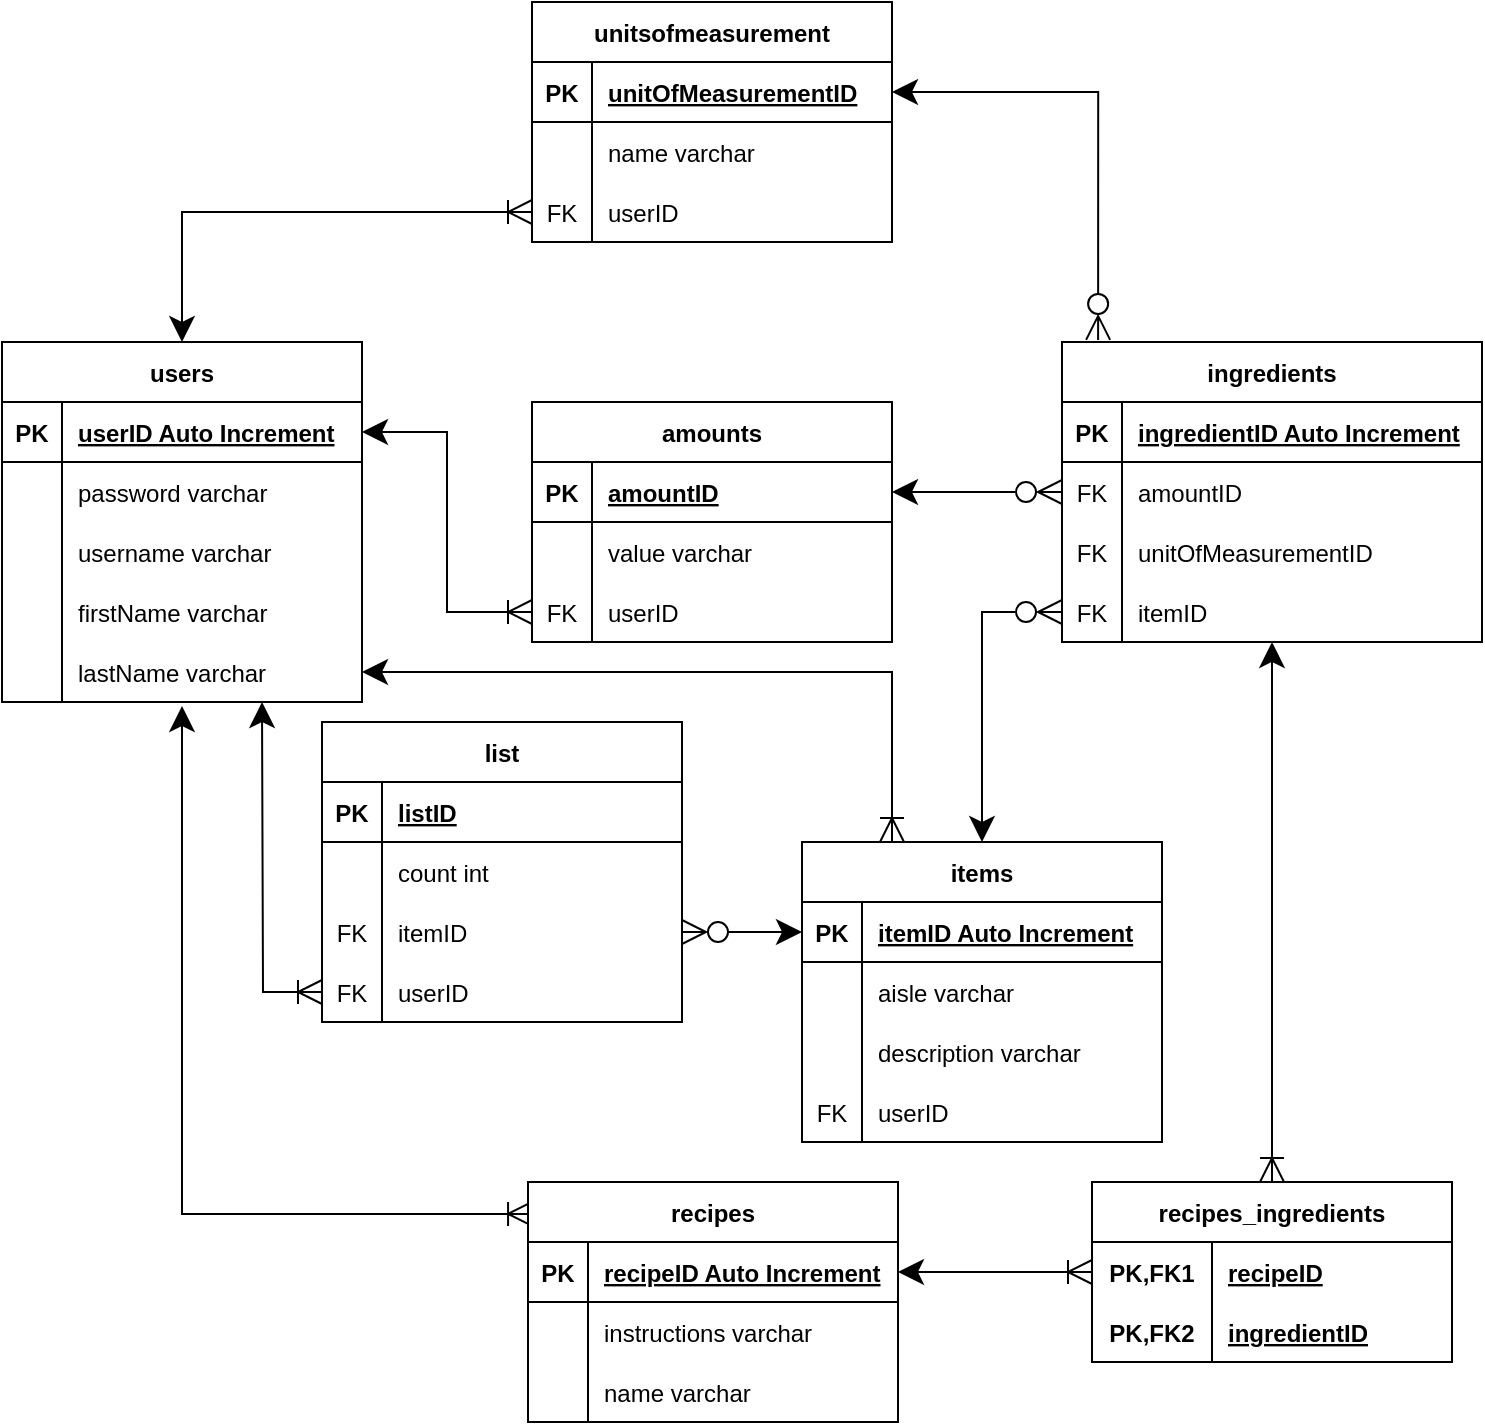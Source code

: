 <mxfile version="18.2.1" type="github">
  <diagram id="sZjVrMlbHQH7y-1jnK4U" name="Page-1">
    <mxGraphModel dx="780" dy="922" grid="1" gridSize="10" guides="1" tooltips="1" connect="1" arrows="1" fold="1" page="1" pageScale="1" pageWidth="850" pageHeight="1100" math="0" shadow="0">
      <root>
        <object label="" userID="" username="" password="" firstName="" lastName="" id="0">
          <mxCell />
        </object>
        <mxCell id="1" parent="0" />
        <mxCell id="4wrpcH3v7Khurkjo0Etw-15" value="users" style="shape=table;startSize=30;container=1;collapsible=0;childLayout=tableLayout;fixedRows=1;rowLines=0;fontStyle=1;align=center;resizeLast=1;rounded=0;shadow=0;sketch=0;fillColor=#FFFFFF;backgroundOutline=0;resizable=0;rotatable=0;fillOpacity=100;strokeOpacity=100;noLabel=0;" parent="1" vertex="1">
          <mxGeometry x="70" y="210" width="180" height="180" as="geometry" />
        </mxCell>
        <mxCell id="4wrpcH3v7Khurkjo0Etw-16" value="" style="shape=tableRow;horizontal=0;startSize=0;swimlaneHead=0;swimlaneBody=0;fillColor=none;collapsible=0;dropTarget=0;points=[[0,0.5],[1,0.5]];portConstraint=eastwest;top=0;left=0;right=0;bottom=1;" parent="4wrpcH3v7Khurkjo0Etw-15" vertex="1">
          <mxGeometry y="30" width="180" height="30" as="geometry" />
        </mxCell>
        <mxCell id="4wrpcH3v7Khurkjo0Etw-17" value="PK" style="shape=partialRectangle;connectable=0;fillColor=none;top=0;left=0;bottom=0;right=0;fontStyle=1;overflow=hidden;" parent="4wrpcH3v7Khurkjo0Etw-16" vertex="1">
          <mxGeometry width="30" height="30" as="geometry">
            <mxRectangle width="30" height="30" as="alternateBounds" />
          </mxGeometry>
        </mxCell>
        <mxCell id="4wrpcH3v7Khurkjo0Etw-18" value="userID Auto Increment" style="shape=partialRectangle;connectable=0;fillColor=none;top=0;left=0;bottom=0;right=0;align=left;spacingLeft=6;fontStyle=5;overflow=hidden;" parent="4wrpcH3v7Khurkjo0Etw-16" vertex="1">
          <mxGeometry x="30" width="150" height="30" as="geometry">
            <mxRectangle width="150" height="30" as="alternateBounds" />
          </mxGeometry>
        </mxCell>
        <mxCell id="4wrpcH3v7Khurkjo0Etw-22" value="" style="shape=tableRow;horizontal=0;startSize=0;swimlaneHead=0;swimlaneBody=0;fillColor=none;collapsible=0;dropTarget=0;points=[[0,0.5],[1,0.5]];portConstraint=eastwest;top=0;left=0;right=0;bottom=0;" parent="4wrpcH3v7Khurkjo0Etw-15" vertex="1">
          <mxGeometry y="60" width="180" height="30" as="geometry" />
        </mxCell>
        <mxCell id="4wrpcH3v7Khurkjo0Etw-23" value="" style="shape=partialRectangle;connectable=0;fillColor=none;top=0;left=0;bottom=0;right=0;editable=1;overflow=hidden;" parent="4wrpcH3v7Khurkjo0Etw-22" vertex="1">
          <mxGeometry width="30" height="30" as="geometry">
            <mxRectangle width="30" height="30" as="alternateBounds" />
          </mxGeometry>
        </mxCell>
        <mxCell id="4wrpcH3v7Khurkjo0Etw-24" value="password varchar" style="shape=partialRectangle;connectable=0;fillColor=none;top=0;left=0;bottom=0;right=0;align=left;spacingLeft=6;overflow=hidden;" parent="4wrpcH3v7Khurkjo0Etw-22" vertex="1">
          <mxGeometry x="30" width="150" height="30" as="geometry">
            <mxRectangle width="150" height="30" as="alternateBounds" />
          </mxGeometry>
        </mxCell>
        <mxCell id="4wrpcH3v7Khurkjo0Etw-19" value="" style="shape=tableRow;horizontal=0;startSize=0;swimlaneHead=0;swimlaneBody=0;fillColor=none;collapsible=0;dropTarget=0;points=[[0,0.5],[1,0.5]];portConstraint=eastwest;top=0;left=0;right=0;bottom=0;" parent="4wrpcH3v7Khurkjo0Etw-15" vertex="1">
          <mxGeometry y="90" width="180" height="30" as="geometry" />
        </mxCell>
        <mxCell id="4wrpcH3v7Khurkjo0Etw-20" value="" style="shape=partialRectangle;connectable=0;fillColor=none;top=0;left=0;bottom=0;right=0;editable=1;overflow=hidden;" parent="4wrpcH3v7Khurkjo0Etw-19" vertex="1">
          <mxGeometry width="30" height="30" as="geometry">
            <mxRectangle width="30" height="30" as="alternateBounds" />
          </mxGeometry>
        </mxCell>
        <mxCell id="4wrpcH3v7Khurkjo0Etw-21" value="username varchar" style="shape=partialRectangle;connectable=0;fillColor=none;top=0;left=0;bottom=0;right=0;align=left;spacingLeft=6;overflow=hidden;" parent="4wrpcH3v7Khurkjo0Etw-19" vertex="1">
          <mxGeometry x="30" width="150" height="30" as="geometry">
            <mxRectangle width="150" height="30" as="alternateBounds" />
          </mxGeometry>
        </mxCell>
        <mxCell id="4wrpcH3v7Khurkjo0Etw-25" value="" style="shape=tableRow;horizontal=0;startSize=0;swimlaneHead=0;swimlaneBody=0;fillColor=none;collapsible=0;dropTarget=0;points=[[0,0.5],[1,0.5]];portConstraint=eastwest;top=0;left=0;right=0;bottom=0;" parent="4wrpcH3v7Khurkjo0Etw-15" vertex="1">
          <mxGeometry y="120" width="180" height="30" as="geometry" />
        </mxCell>
        <mxCell id="4wrpcH3v7Khurkjo0Etw-26" value="" style="shape=partialRectangle;connectable=0;fillColor=none;top=0;left=0;bottom=0;right=0;editable=1;overflow=hidden;" parent="4wrpcH3v7Khurkjo0Etw-25" vertex="1">
          <mxGeometry width="30" height="30" as="geometry">
            <mxRectangle width="30" height="30" as="alternateBounds" />
          </mxGeometry>
        </mxCell>
        <mxCell id="4wrpcH3v7Khurkjo0Etw-27" value="firstName varchar" style="shape=partialRectangle;connectable=0;fillColor=none;top=0;left=0;bottom=0;right=0;align=left;spacingLeft=6;overflow=hidden;" parent="4wrpcH3v7Khurkjo0Etw-25" vertex="1">
          <mxGeometry x="30" width="150" height="30" as="geometry">
            <mxRectangle width="150" height="30" as="alternateBounds" />
          </mxGeometry>
        </mxCell>
        <mxCell id="4wrpcH3v7Khurkjo0Etw-31" style="shape=tableRow;horizontal=0;startSize=0;swimlaneHead=0;swimlaneBody=0;fillColor=none;collapsible=0;dropTarget=0;points=[[0,0.5],[1,0.5]];portConstraint=eastwest;top=0;left=0;right=0;bottom=0;" parent="4wrpcH3v7Khurkjo0Etw-15" vertex="1">
          <mxGeometry y="150" width="180" height="30" as="geometry" />
        </mxCell>
        <mxCell id="4wrpcH3v7Khurkjo0Etw-32" style="shape=partialRectangle;connectable=0;fillColor=none;top=0;left=0;bottom=0;right=0;editable=1;overflow=hidden;" parent="4wrpcH3v7Khurkjo0Etw-31" vertex="1">
          <mxGeometry width="30" height="30" as="geometry">
            <mxRectangle width="30" height="30" as="alternateBounds" />
          </mxGeometry>
        </mxCell>
        <mxCell id="4wrpcH3v7Khurkjo0Etw-33" value="lastName varchar" style="shape=partialRectangle;connectable=0;fillColor=none;top=0;left=0;bottom=0;right=0;align=left;spacingLeft=6;overflow=hidden;" parent="4wrpcH3v7Khurkjo0Etw-31" vertex="1">
          <mxGeometry x="30" width="150" height="30" as="geometry">
            <mxRectangle width="150" height="30" as="alternateBounds" />
          </mxGeometry>
        </mxCell>
        <mxCell id="-CMb--glRkZVgNSPvMuJ-9" style="edgeStyle=orthogonalEdgeStyle;rounded=0;orthogonalLoop=1;jettySize=auto;html=1;exitX=0.25;exitY=0;exitDx=0;exitDy=0;entryX=1;entryY=0.5;entryDx=0;entryDy=0;startArrow=ERoneToMany;startFill=0;startSize=10;endSize=10;" edge="1" parent="1" source="4wrpcH3v7Khurkjo0Etw-34" target="4wrpcH3v7Khurkjo0Etw-31">
          <mxGeometry relative="1" as="geometry" />
        </mxCell>
        <mxCell id="4wrpcH3v7Khurkjo0Etw-34" value="items" style="shape=table;startSize=30;container=1;collapsible=1;childLayout=tableLayout;fixedRows=1;rowLines=0;fontStyle=1;align=center;resizeLast=1;rounded=0;shadow=0;sketch=0;fillColor=#FFFFFF;" parent="1" vertex="1">
          <mxGeometry x="470" y="460" width="180" height="150" as="geometry" />
        </mxCell>
        <mxCell id="4wrpcH3v7Khurkjo0Etw-35" value="" style="shape=tableRow;horizontal=0;startSize=0;swimlaneHead=0;swimlaneBody=0;fillColor=none;collapsible=0;dropTarget=0;points=[[0,0.5],[1,0.5]];portConstraint=eastwest;top=0;left=0;right=0;bottom=1;rounded=0;shadow=0;sketch=0;" parent="4wrpcH3v7Khurkjo0Etw-34" vertex="1">
          <mxGeometry y="30" width="180" height="30" as="geometry" />
        </mxCell>
        <mxCell id="4wrpcH3v7Khurkjo0Etw-36" value="PK" style="shape=partialRectangle;connectable=0;fillColor=none;top=0;left=0;bottom=0;right=0;fontStyle=1;overflow=hidden;rounded=0;shadow=0;sketch=0;" parent="4wrpcH3v7Khurkjo0Etw-35" vertex="1">
          <mxGeometry width="30" height="30" as="geometry">
            <mxRectangle width="30" height="30" as="alternateBounds" />
          </mxGeometry>
        </mxCell>
        <mxCell id="4wrpcH3v7Khurkjo0Etw-37" value="itemID Auto Increment" style="shape=partialRectangle;connectable=0;fillColor=none;top=0;left=0;bottom=0;right=0;align=left;spacingLeft=6;fontStyle=5;overflow=hidden;rounded=0;shadow=0;sketch=0;" parent="4wrpcH3v7Khurkjo0Etw-35" vertex="1">
          <mxGeometry x="30" width="150" height="30" as="geometry">
            <mxRectangle width="150" height="30" as="alternateBounds" />
          </mxGeometry>
        </mxCell>
        <mxCell id="4wrpcH3v7Khurkjo0Etw-41" value="" style="shape=tableRow;horizontal=0;startSize=0;swimlaneHead=0;swimlaneBody=0;fillColor=none;collapsible=0;dropTarget=0;points=[[0,0.5],[1,0.5]];portConstraint=eastwest;top=0;left=0;right=0;bottom=0;rounded=0;shadow=0;sketch=0;" parent="4wrpcH3v7Khurkjo0Etw-34" vertex="1">
          <mxGeometry y="60" width="180" height="30" as="geometry" />
        </mxCell>
        <mxCell id="4wrpcH3v7Khurkjo0Etw-42" value="" style="shape=partialRectangle;connectable=0;fillColor=none;top=0;left=0;bottom=0;right=0;editable=1;overflow=hidden;rounded=0;shadow=0;sketch=0;" parent="4wrpcH3v7Khurkjo0Etw-41" vertex="1">
          <mxGeometry width="30" height="30" as="geometry">
            <mxRectangle width="30" height="30" as="alternateBounds" />
          </mxGeometry>
        </mxCell>
        <mxCell id="4wrpcH3v7Khurkjo0Etw-43" value="aisle varchar" style="shape=partialRectangle;connectable=0;fillColor=none;top=0;left=0;bottom=0;right=0;align=left;spacingLeft=6;overflow=hidden;rounded=0;shadow=0;sketch=0;" parent="4wrpcH3v7Khurkjo0Etw-41" vertex="1">
          <mxGeometry x="30" width="150" height="30" as="geometry">
            <mxRectangle width="150" height="30" as="alternateBounds" />
          </mxGeometry>
        </mxCell>
        <mxCell id="4wrpcH3v7Khurkjo0Etw-38" value="" style="shape=tableRow;horizontal=0;startSize=0;swimlaneHead=0;swimlaneBody=0;fillColor=none;collapsible=0;dropTarget=0;points=[[0,0.5],[1,0.5]];portConstraint=eastwest;top=0;left=0;right=0;bottom=0;rounded=0;shadow=0;sketch=0;" parent="4wrpcH3v7Khurkjo0Etw-34" vertex="1">
          <mxGeometry y="90" width="180" height="30" as="geometry" />
        </mxCell>
        <mxCell id="4wrpcH3v7Khurkjo0Etw-39" value="" style="shape=partialRectangle;connectable=0;fillColor=none;top=0;left=0;bottom=0;right=0;editable=1;overflow=hidden;rounded=0;shadow=0;sketch=0;" parent="4wrpcH3v7Khurkjo0Etw-38" vertex="1">
          <mxGeometry width="30" height="30" as="geometry">
            <mxRectangle width="30" height="30" as="alternateBounds" />
          </mxGeometry>
        </mxCell>
        <mxCell id="4wrpcH3v7Khurkjo0Etw-40" value="description varchar" style="shape=partialRectangle;connectable=0;fillColor=none;top=0;left=0;bottom=0;right=0;align=left;spacingLeft=6;overflow=hidden;rounded=0;shadow=0;sketch=0;" parent="4wrpcH3v7Khurkjo0Etw-38" vertex="1">
          <mxGeometry x="30" width="150" height="30" as="geometry">
            <mxRectangle width="150" height="30" as="alternateBounds" />
          </mxGeometry>
        </mxCell>
        <mxCell id="4wrpcH3v7Khurkjo0Etw-44" value="" style="shape=tableRow;horizontal=0;startSize=0;swimlaneHead=0;swimlaneBody=0;fillColor=none;collapsible=0;dropTarget=0;points=[[0,0.5],[1,0.5]];portConstraint=eastwest;top=0;left=0;right=0;bottom=0;rounded=0;shadow=0;sketch=0;" parent="4wrpcH3v7Khurkjo0Etw-34" vertex="1">
          <mxGeometry y="120" width="180" height="30" as="geometry" />
        </mxCell>
        <mxCell id="4wrpcH3v7Khurkjo0Etw-45" value="FK" style="shape=partialRectangle;connectable=0;fillColor=none;top=0;left=0;bottom=0;right=0;editable=1;overflow=hidden;rounded=0;shadow=0;sketch=0;" parent="4wrpcH3v7Khurkjo0Etw-44" vertex="1">
          <mxGeometry width="30" height="30" as="geometry">
            <mxRectangle width="30" height="30" as="alternateBounds" />
          </mxGeometry>
        </mxCell>
        <mxCell id="4wrpcH3v7Khurkjo0Etw-46" value="userID" style="shape=partialRectangle;connectable=0;fillColor=none;top=0;left=0;bottom=0;right=0;align=left;spacingLeft=6;overflow=hidden;rounded=0;shadow=0;sketch=0;" parent="4wrpcH3v7Khurkjo0Etw-44" vertex="1">
          <mxGeometry x="30" width="150" height="30" as="geometry">
            <mxRectangle width="150" height="30" as="alternateBounds" />
          </mxGeometry>
        </mxCell>
        <mxCell id="-CMb--glRkZVgNSPvMuJ-3" style="edgeStyle=orthogonalEdgeStyle;rounded=0;orthogonalLoop=1;jettySize=auto;html=1;entryX=1;entryY=0.5;entryDx=0;entryDy=0;startArrow=ERzeroToMany;startFill=0;startSize=10;endSize=10;exitX=0.086;exitY=-0.007;exitDx=0;exitDy=0;exitPerimeter=0;" edge="1" parent="1" source="4wrpcH3v7Khurkjo0Etw-50" target="olgFny7mYtI0Rv0lb08G-20">
          <mxGeometry relative="1" as="geometry">
            <Array as="points">
              <mxPoint x="618" y="85" />
            </Array>
          </mxGeometry>
        </mxCell>
        <mxCell id="-CMb--glRkZVgNSPvMuJ-4" style="edgeStyle=orthogonalEdgeStyle;rounded=0;orthogonalLoop=1;jettySize=auto;html=1;entryX=1;entryY=0.5;entryDx=0;entryDy=0;startArrow=ERzeroToMany;startFill=0;startSize=10;endSize=10;exitX=0;exitY=0.5;exitDx=0;exitDy=0;" edge="1" parent="1" source="4wrpcH3v7Khurkjo0Etw-54" target="olgFny7mYtI0Rv0lb08G-5">
          <mxGeometry relative="1" as="geometry" />
        </mxCell>
        <mxCell id="4wrpcH3v7Khurkjo0Etw-50" value="ingredients" style="shape=table;startSize=30;container=1;collapsible=1;childLayout=tableLayout;fixedRows=1;rowLines=0;fontStyle=1;align=center;resizeLast=1;rounded=0;shadow=0;sketch=0;fillColor=#FFFFFF;" parent="1" vertex="1">
          <mxGeometry x="600" y="210" width="210" height="150" as="geometry" />
        </mxCell>
        <mxCell id="4wrpcH3v7Khurkjo0Etw-51" value="" style="shape=tableRow;horizontal=0;startSize=0;swimlaneHead=0;swimlaneBody=0;fillColor=none;collapsible=0;dropTarget=0;points=[[0,0.5],[1,0.5]];portConstraint=eastwest;top=0;left=0;right=0;bottom=1;rounded=0;shadow=0;sketch=0;" parent="4wrpcH3v7Khurkjo0Etw-50" vertex="1">
          <mxGeometry y="30" width="210" height="30" as="geometry" />
        </mxCell>
        <mxCell id="4wrpcH3v7Khurkjo0Etw-52" value="PK" style="shape=partialRectangle;connectable=0;fillColor=none;top=0;left=0;bottom=0;right=0;fontStyle=1;overflow=hidden;rounded=0;shadow=0;sketch=0;" parent="4wrpcH3v7Khurkjo0Etw-51" vertex="1">
          <mxGeometry width="30" height="30" as="geometry">
            <mxRectangle width="30" height="30" as="alternateBounds" />
          </mxGeometry>
        </mxCell>
        <mxCell id="4wrpcH3v7Khurkjo0Etw-53" value="ingredientID Auto Increment" style="shape=partialRectangle;connectable=0;fillColor=none;top=0;left=0;bottom=0;right=0;align=left;spacingLeft=6;fontStyle=5;overflow=hidden;rounded=0;shadow=0;sketch=0;" parent="4wrpcH3v7Khurkjo0Etw-51" vertex="1">
          <mxGeometry x="30" width="180" height="30" as="geometry">
            <mxRectangle width="180" height="30" as="alternateBounds" />
          </mxGeometry>
        </mxCell>
        <mxCell id="4wrpcH3v7Khurkjo0Etw-54" value="" style="shape=tableRow;horizontal=0;startSize=0;swimlaneHead=0;swimlaneBody=0;fillColor=none;collapsible=0;dropTarget=0;points=[[0,0.5],[1,0.5]];portConstraint=eastwest;top=0;left=0;right=0;bottom=0;rounded=0;shadow=0;sketch=0;" parent="4wrpcH3v7Khurkjo0Etw-50" vertex="1">
          <mxGeometry y="60" width="210" height="30" as="geometry" />
        </mxCell>
        <mxCell id="4wrpcH3v7Khurkjo0Etw-55" value="FK" style="shape=partialRectangle;connectable=0;fillColor=none;top=0;left=0;bottom=0;right=0;editable=1;overflow=hidden;rounded=0;shadow=0;sketch=0;" parent="4wrpcH3v7Khurkjo0Etw-54" vertex="1">
          <mxGeometry width="30" height="30" as="geometry">
            <mxRectangle width="30" height="30" as="alternateBounds" />
          </mxGeometry>
        </mxCell>
        <mxCell id="4wrpcH3v7Khurkjo0Etw-56" value="amountID" style="shape=partialRectangle;connectable=0;fillColor=none;top=0;left=0;bottom=0;right=0;align=left;spacingLeft=6;overflow=hidden;rounded=0;shadow=0;sketch=0;" parent="4wrpcH3v7Khurkjo0Etw-54" vertex="1">
          <mxGeometry x="30" width="180" height="30" as="geometry">
            <mxRectangle width="180" height="30" as="alternateBounds" />
          </mxGeometry>
        </mxCell>
        <mxCell id="4wrpcH3v7Khurkjo0Etw-57" value="" style="shape=tableRow;horizontal=0;startSize=0;swimlaneHead=0;swimlaneBody=0;fillColor=none;collapsible=0;dropTarget=0;points=[[0,0.5],[1,0.5]];portConstraint=eastwest;top=0;left=0;right=0;bottom=0;rounded=0;shadow=0;sketch=0;" parent="4wrpcH3v7Khurkjo0Etw-50" vertex="1">
          <mxGeometry y="90" width="210" height="30" as="geometry" />
        </mxCell>
        <mxCell id="4wrpcH3v7Khurkjo0Etw-58" value="FK" style="shape=partialRectangle;connectable=0;fillColor=none;top=0;left=0;bottom=0;right=0;editable=1;overflow=hidden;rounded=0;shadow=0;sketch=0;" parent="4wrpcH3v7Khurkjo0Etw-57" vertex="1">
          <mxGeometry width="30" height="30" as="geometry">
            <mxRectangle width="30" height="30" as="alternateBounds" />
          </mxGeometry>
        </mxCell>
        <mxCell id="4wrpcH3v7Khurkjo0Etw-59" value="unitOfMeasurementID" style="shape=partialRectangle;connectable=0;fillColor=none;top=0;left=0;bottom=0;right=0;align=left;spacingLeft=6;overflow=hidden;rounded=0;shadow=0;sketch=0;" parent="4wrpcH3v7Khurkjo0Etw-57" vertex="1">
          <mxGeometry x="30" width="180" height="30" as="geometry">
            <mxRectangle width="180" height="30" as="alternateBounds" />
          </mxGeometry>
        </mxCell>
        <mxCell id="4wrpcH3v7Khurkjo0Etw-60" value="" style="shape=tableRow;horizontal=0;startSize=0;swimlaneHead=0;swimlaneBody=0;fillColor=none;collapsible=0;dropTarget=0;points=[[0,0.5],[1,0.5]];portConstraint=eastwest;top=0;left=0;right=0;bottom=0;rounded=0;shadow=0;sketch=0;" parent="4wrpcH3v7Khurkjo0Etw-50" vertex="1">
          <mxGeometry y="120" width="210" height="30" as="geometry" />
        </mxCell>
        <mxCell id="4wrpcH3v7Khurkjo0Etw-61" value="FK" style="shape=partialRectangle;connectable=0;fillColor=none;top=0;left=0;bottom=0;right=0;editable=1;overflow=hidden;rounded=0;shadow=0;sketch=0;" parent="4wrpcH3v7Khurkjo0Etw-60" vertex="1">
          <mxGeometry width="30" height="30" as="geometry">
            <mxRectangle width="30" height="30" as="alternateBounds" />
          </mxGeometry>
        </mxCell>
        <mxCell id="4wrpcH3v7Khurkjo0Etw-62" value="itemID" style="shape=partialRectangle;connectable=0;fillColor=none;top=0;left=0;bottom=0;right=0;align=left;spacingLeft=6;overflow=hidden;rounded=0;shadow=0;sketch=0;" parent="4wrpcH3v7Khurkjo0Etw-60" vertex="1">
          <mxGeometry x="30" width="180" height="30" as="geometry">
            <mxRectangle width="180" height="30" as="alternateBounds" />
          </mxGeometry>
        </mxCell>
        <mxCell id="-CMb--glRkZVgNSPvMuJ-25" style="edgeStyle=orthogonalEdgeStyle;rounded=0;orthogonalLoop=1;jettySize=auto;html=1;entryX=0.5;entryY=1.067;entryDx=0;entryDy=0;entryPerimeter=0;startArrow=ERoneToMany;startFill=0;startSize=10;endSize=10;exitX=0.011;exitY=0.133;exitDx=0;exitDy=0;exitPerimeter=0;" edge="1" parent="1" source="4wrpcH3v7Khurkjo0Etw-65" target="4wrpcH3v7Khurkjo0Etw-31">
          <mxGeometry relative="1" as="geometry">
            <Array as="points">
              <mxPoint x="160" y="646" />
            </Array>
          </mxGeometry>
        </mxCell>
        <mxCell id="4wrpcH3v7Khurkjo0Etw-65" value="recipes" style="shape=table;startSize=30;container=1;collapsible=1;childLayout=tableLayout;fixedRows=1;rowLines=0;fontStyle=1;align=center;resizeLast=1;rounded=0;shadow=0;sketch=0;fillColor=#FFFFFF;" parent="1" vertex="1">
          <mxGeometry x="333" y="630" width="185" height="120" as="geometry" />
        </mxCell>
        <mxCell id="4wrpcH3v7Khurkjo0Etw-66" value="" style="shape=tableRow;horizontal=0;startSize=0;swimlaneHead=0;swimlaneBody=0;fillColor=none;collapsible=0;dropTarget=0;points=[[0,0.5],[1,0.5]];portConstraint=eastwest;top=0;left=0;right=0;bottom=1;rounded=0;shadow=0;sketch=0;" parent="4wrpcH3v7Khurkjo0Etw-65" vertex="1">
          <mxGeometry y="30" width="185" height="30" as="geometry" />
        </mxCell>
        <mxCell id="4wrpcH3v7Khurkjo0Etw-67" value="PK" style="shape=partialRectangle;connectable=0;fillColor=none;top=0;left=0;bottom=0;right=0;fontStyle=1;overflow=hidden;rounded=0;shadow=0;sketch=0;" parent="4wrpcH3v7Khurkjo0Etw-66" vertex="1">
          <mxGeometry width="30" height="30" as="geometry">
            <mxRectangle width="30" height="30" as="alternateBounds" />
          </mxGeometry>
        </mxCell>
        <mxCell id="4wrpcH3v7Khurkjo0Etw-68" value="recipeID Auto Increment" style="shape=partialRectangle;connectable=0;fillColor=none;top=0;left=0;bottom=0;right=0;align=left;spacingLeft=6;fontStyle=5;overflow=hidden;rounded=0;shadow=0;sketch=0;" parent="4wrpcH3v7Khurkjo0Etw-66" vertex="1">
          <mxGeometry x="30" width="155" height="30" as="geometry">
            <mxRectangle width="155" height="30" as="alternateBounds" />
          </mxGeometry>
        </mxCell>
        <mxCell id="4wrpcH3v7Khurkjo0Etw-72" value="" style="shape=tableRow;horizontal=0;startSize=0;swimlaneHead=0;swimlaneBody=0;fillColor=none;collapsible=0;dropTarget=0;points=[[0,0.5],[1,0.5]];portConstraint=eastwest;top=0;left=0;right=0;bottom=0;rounded=0;shadow=0;sketch=0;" parent="4wrpcH3v7Khurkjo0Etw-65" vertex="1">
          <mxGeometry y="60" width="185" height="30" as="geometry" />
        </mxCell>
        <mxCell id="4wrpcH3v7Khurkjo0Etw-73" value="" style="shape=partialRectangle;connectable=0;fillColor=none;top=0;left=0;bottom=0;right=0;editable=1;overflow=hidden;rounded=0;shadow=0;sketch=0;" parent="4wrpcH3v7Khurkjo0Etw-72" vertex="1">
          <mxGeometry width="30" height="30" as="geometry">
            <mxRectangle width="30" height="30" as="alternateBounds" />
          </mxGeometry>
        </mxCell>
        <mxCell id="4wrpcH3v7Khurkjo0Etw-74" value="instructions varchar" style="shape=partialRectangle;connectable=0;fillColor=none;top=0;left=0;bottom=0;right=0;align=left;spacingLeft=6;overflow=hidden;rounded=0;shadow=0;sketch=0;" parent="4wrpcH3v7Khurkjo0Etw-72" vertex="1">
          <mxGeometry x="30" width="155" height="30" as="geometry">
            <mxRectangle width="155" height="30" as="alternateBounds" />
          </mxGeometry>
        </mxCell>
        <mxCell id="4wrpcH3v7Khurkjo0Etw-69" value="" style="shape=tableRow;horizontal=0;startSize=0;swimlaneHead=0;swimlaneBody=0;fillColor=none;collapsible=0;dropTarget=0;points=[[0,0.5],[1,0.5]];portConstraint=eastwest;top=0;left=0;right=0;bottom=0;rounded=0;shadow=0;sketch=0;" parent="4wrpcH3v7Khurkjo0Etw-65" vertex="1">
          <mxGeometry y="90" width="185" height="30" as="geometry" />
        </mxCell>
        <mxCell id="4wrpcH3v7Khurkjo0Etw-70" value="" style="shape=partialRectangle;connectable=0;fillColor=none;top=0;left=0;bottom=0;right=0;editable=1;overflow=hidden;rounded=0;shadow=0;sketch=0;" parent="4wrpcH3v7Khurkjo0Etw-69" vertex="1">
          <mxGeometry width="30" height="30" as="geometry">
            <mxRectangle width="30" height="30" as="alternateBounds" />
          </mxGeometry>
        </mxCell>
        <mxCell id="4wrpcH3v7Khurkjo0Etw-71" value="name varchar" style="shape=partialRectangle;connectable=0;fillColor=none;top=0;left=0;bottom=0;right=0;align=left;spacingLeft=6;overflow=hidden;rounded=0;shadow=0;sketch=0;" parent="4wrpcH3v7Khurkjo0Etw-69" vertex="1">
          <mxGeometry x="30" width="155" height="30" as="geometry">
            <mxRectangle width="155" height="30" as="alternateBounds" />
          </mxGeometry>
        </mxCell>
        <mxCell id="olgFny7mYtI0Rv0lb08G-4" value="amounts" style="shape=table;startSize=30;container=1;collapsible=1;childLayout=tableLayout;fixedRows=1;rowLines=0;fontStyle=1;align=center;resizeLast=1;" parent="1" vertex="1">
          <mxGeometry x="335" y="240" width="180" height="120" as="geometry" />
        </mxCell>
        <mxCell id="olgFny7mYtI0Rv0lb08G-5" value="" style="shape=tableRow;horizontal=0;startSize=0;swimlaneHead=0;swimlaneBody=0;fillColor=none;collapsible=0;dropTarget=0;points=[[0,0.5],[1,0.5]];portConstraint=eastwest;top=0;left=0;right=0;bottom=1;" parent="olgFny7mYtI0Rv0lb08G-4" vertex="1">
          <mxGeometry y="30" width="180" height="30" as="geometry" />
        </mxCell>
        <mxCell id="olgFny7mYtI0Rv0lb08G-6" value="PK" style="shape=partialRectangle;connectable=0;fillColor=none;top=0;left=0;bottom=0;right=0;fontStyle=1;overflow=hidden;" parent="olgFny7mYtI0Rv0lb08G-5" vertex="1">
          <mxGeometry width="30" height="30" as="geometry">
            <mxRectangle width="30" height="30" as="alternateBounds" />
          </mxGeometry>
        </mxCell>
        <mxCell id="olgFny7mYtI0Rv0lb08G-7" value="amountID" style="shape=partialRectangle;connectable=0;fillColor=none;top=0;left=0;bottom=0;right=0;align=left;spacingLeft=6;fontStyle=5;overflow=hidden;" parent="olgFny7mYtI0Rv0lb08G-5" vertex="1">
          <mxGeometry x="30" width="150" height="30" as="geometry">
            <mxRectangle width="150" height="30" as="alternateBounds" />
          </mxGeometry>
        </mxCell>
        <mxCell id="olgFny7mYtI0Rv0lb08G-8" value="" style="shape=tableRow;horizontal=0;startSize=0;swimlaneHead=0;swimlaneBody=0;fillColor=none;collapsible=0;dropTarget=0;points=[[0,0.5],[1,0.5]];portConstraint=eastwest;top=0;left=0;right=0;bottom=0;" parent="olgFny7mYtI0Rv0lb08G-4" vertex="1">
          <mxGeometry y="60" width="180" height="30" as="geometry" />
        </mxCell>
        <mxCell id="olgFny7mYtI0Rv0lb08G-9" value="" style="shape=partialRectangle;connectable=0;fillColor=none;top=0;left=0;bottom=0;right=0;editable=1;overflow=hidden;" parent="olgFny7mYtI0Rv0lb08G-8" vertex="1">
          <mxGeometry width="30" height="30" as="geometry">
            <mxRectangle width="30" height="30" as="alternateBounds" />
          </mxGeometry>
        </mxCell>
        <mxCell id="olgFny7mYtI0Rv0lb08G-10" value="value varchar" style="shape=partialRectangle;connectable=0;fillColor=none;top=0;left=0;bottom=0;right=0;align=left;spacingLeft=6;overflow=hidden;" parent="olgFny7mYtI0Rv0lb08G-8" vertex="1">
          <mxGeometry x="30" width="150" height="30" as="geometry">
            <mxRectangle width="150" height="30" as="alternateBounds" />
          </mxGeometry>
        </mxCell>
        <mxCell id="olgFny7mYtI0Rv0lb08G-32" value="" style="shape=tableRow;horizontal=0;startSize=0;swimlaneHead=0;swimlaneBody=0;fillColor=none;collapsible=0;dropTarget=0;points=[[0,0.5],[1,0.5]];portConstraint=eastwest;top=0;left=0;right=0;bottom=0;" parent="olgFny7mYtI0Rv0lb08G-4" vertex="1">
          <mxGeometry y="90" width="180" height="30" as="geometry" />
        </mxCell>
        <mxCell id="olgFny7mYtI0Rv0lb08G-33" value="FK" style="shape=partialRectangle;connectable=0;fillColor=none;top=0;left=0;bottom=0;right=0;editable=1;overflow=hidden;" parent="olgFny7mYtI0Rv0lb08G-32" vertex="1">
          <mxGeometry width="30" height="30" as="geometry">
            <mxRectangle width="30" height="30" as="alternateBounds" />
          </mxGeometry>
        </mxCell>
        <mxCell id="olgFny7mYtI0Rv0lb08G-34" value="userID" style="shape=partialRectangle;connectable=0;fillColor=none;top=0;left=0;bottom=0;right=0;align=left;spacingLeft=6;overflow=hidden;" parent="olgFny7mYtI0Rv0lb08G-32" vertex="1">
          <mxGeometry x="30" width="150" height="30" as="geometry">
            <mxRectangle width="150" height="30" as="alternateBounds" />
          </mxGeometry>
        </mxCell>
        <mxCell id="olgFny7mYtI0Rv0lb08G-19" value="unitsofmeasurement" style="shape=table;startSize=30;container=1;collapsible=1;childLayout=tableLayout;fixedRows=1;rowLines=0;fontStyle=1;align=center;resizeLast=1;" parent="1" vertex="1">
          <mxGeometry x="335" y="40" width="180" height="120" as="geometry" />
        </mxCell>
        <mxCell id="olgFny7mYtI0Rv0lb08G-20" value="" style="shape=tableRow;horizontal=0;startSize=0;swimlaneHead=0;swimlaneBody=0;fillColor=none;collapsible=0;dropTarget=0;points=[[0,0.5],[1,0.5]];portConstraint=eastwest;top=0;left=0;right=0;bottom=1;" parent="olgFny7mYtI0Rv0lb08G-19" vertex="1">
          <mxGeometry y="30" width="180" height="30" as="geometry" />
        </mxCell>
        <mxCell id="olgFny7mYtI0Rv0lb08G-21" value="PK" style="shape=partialRectangle;connectable=0;fillColor=none;top=0;left=0;bottom=0;right=0;fontStyle=1;overflow=hidden;" parent="olgFny7mYtI0Rv0lb08G-20" vertex="1">
          <mxGeometry width="30" height="30" as="geometry">
            <mxRectangle width="30" height="30" as="alternateBounds" />
          </mxGeometry>
        </mxCell>
        <mxCell id="olgFny7mYtI0Rv0lb08G-22" value="unitOfMeasurementID" style="shape=partialRectangle;connectable=0;fillColor=none;top=0;left=0;bottom=0;right=0;align=left;spacingLeft=6;fontStyle=5;overflow=hidden;" parent="olgFny7mYtI0Rv0lb08G-20" vertex="1">
          <mxGeometry x="30" width="150" height="30" as="geometry">
            <mxRectangle width="150" height="30" as="alternateBounds" />
          </mxGeometry>
        </mxCell>
        <mxCell id="olgFny7mYtI0Rv0lb08G-23" value="" style="shape=tableRow;horizontal=0;startSize=0;swimlaneHead=0;swimlaneBody=0;fillColor=none;collapsible=0;dropTarget=0;points=[[0,0.5],[1,0.5]];portConstraint=eastwest;top=0;left=0;right=0;bottom=0;" parent="olgFny7mYtI0Rv0lb08G-19" vertex="1">
          <mxGeometry y="60" width="180" height="30" as="geometry" />
        </mxCell>
        <mxCell id="olgFny7mYtI0Rv0lb08G-24" value="" style="shape=partialRectangle;connectable=0;fillColor=none;top=0;left=0;bottom=0;right=0;editable=1;overflow=hidden;" parent="olgFny7mYtI0Rv0lb08G-23" vertex="1">
          <mxGeometry width="30" height="30" as="geometry">
            <mxRectangle width="30" height="30" as="alternateBounds" />
          </mxGeometry>
        </mxCell>
        <mxCell id="olgFny7mYtI0Rv0lb08G-25" value="name varchar" style="shape=partialRectangle;connectable=0;fillColor=none;top=0;left=0;bottom=0;right=0;align=left;spacingLeft=6;overflow=hidden;" parent="olgFny7mYtI0Rv0lb08G-23" vertex="1">
          <mxGeometry x="30" width="150" height="30" as="geometry">
            <mxRectangle width="150" height="30" as="alternateBounds" />
          </mxGeometry>
        </mxCell>
        <mxCell id="olgFny7mYtI0Rv0lb08G-42" value="" style="shape=tableRow;horizontal=0;startSize=0;swimlaneHead=0;swimlaneBody=0;fillColor=none;collapsible=0;dropTarget=0;points=[[0,0.5],[1,0.5]];portConstraint=eastwest;top=0;left=0;right=0;bottom=0;" parent="olgFny7mYtI0Rv0lb08G-19" vertex="1">
          <mxGeometry y="90" width="180" height="30" as="geometry" />
        </mxCell>
        <mxCell id="olgFny7mYtI0Rv0lb08G-43" value="FK" style="shape=partialRectangle;connectable=0;fillColor=none;top=0;left=0;bottom=0;right=0;editable=1;overflow=hidden;" parent="olgFny7mYtI0Rv0lb08G-42" vertex="1">
          <mxGeometry width="30" height="30" as="geometry">
            <mxRectangle width="30" height="30" as="alternateBounds" />
          </mxGeometry>
        </mxCell>
        <mxCell id="olgFny7mYtI0Rv0lb08G-44" value="userID" style="shape=partialRectangle;connectable=0;fillColor=none;top=0;left=0;bottom=0;right=0;align=left;spacingLeft=6;overflow=hidden;" parent="olgFny7mYtI0Rv0lb08G-42" vertex="1">
          <mxGeometry x="30" width="150" height="30" as="geometry">
            <mxRectangle width="150" height="30" as="alternateBounds" />
          </mxGeometry>
        </mxCell>
        <mxCell id="-CMb--glRkZVgNSPvMuJ-6" style="edgeStyle=orthogonalEdgeStyle;rounded=0;orthogonalLoop=1;jettySize=auto;html=1;entryX=0.5;entryY=1;entryDx=0;entryDy=0;entryPerimeter=0;startArrow=ERoneToMany;startFill=0;startSize=10;endSize=10;" edge="1" parent="1" source="pCW7ipnKabYTmHcVQ1BP-14" target="4wrpcH3v7Khurkjo0Etw-60">
          <mxGeometry relative="1" as="geometry" />
        </mxCell>
        <mxCell id="-CMb--glRkZVgNSPvMuJ-7" style="edgeStyle=orthogonalEdgeStyle;rounded=0;orthogonalLoop=1;jettySize=auto;html=1;startArrow=ERoneToMany;startFill=0;startSize=10;endSize=10;exitX=0;exitY=0.5;exitDx=0;exitDy=0;entryX=1;entryY=0.5;entryDx=0;entryDy=0;" edge="1" parent="1" source="pCW7ipnKabYTmHcVQ1BP-15" target="4wrpcH3v7Khurkjo0Etw-66">
          <mxGeometry relative="1" as="geometry">
            <mxPoint x="610" y="690" as="sourcePoint" />
            <mxPoint x="530" y="685" as="targetPoint" />
          </mxGeometry>
        </mxCell>
        <mxCell id="pCW7ipnKabYTmHcVQ1BP-14" value="recipes_ingredients" style="shape=table;startSize=30;container=1;collapsible=1;childLayout=tableLayout;fixedRows=1;rowLines=0;fontStyle=1;align=center;resizeLast=1;" parent="1" vertex="1">
          <mxGeometry x="615" y="630" width="180" height="90" as="geometry" />
        </mxCell>
        <mxCell id="pCW7ipnKabYTmHcVQ1BP-15" value="" style="shape=tableRow;horizontal=0;startSize=0;swimlaneHead=0;swimlaneBody=0;fillColor=none;collapsible=0;dropTarget=0;points=[[0,0.5],[1,0.5]];portConstraint=eastwest;top=0;left=0;right=0;bottom=0;" parent="pCW7ipnKabYTmHcVQ1BP-14" vertex="1">
          <mxGeometry y="30" width="180" height="30" as="geometry" />
        </mxCell>
        <mxCell id="pCW7ipnKabYTmHcVQ1BP-16" value="PK,FK1" style="shape=partialRectangle;connectable=0;fillColor=none;top=0;left=0;bottom=0;right=0;fontStyle=1;overflow=hidden;" parent="pCW7ipnKabYTmHcVQ1BP-15" vertex="1">
          <mxGeometry width="60" height="30" as="geometry">
            <mxRectangle width="60" height="30" as="alternateBounds" />
          </mxGeometry>
        </mxCell>
        <mxCell id="pCW7ipnKabYTmHcVQ1BP-17" value="recipeID" style="shape=partialRectangle;connectable=0;fillColor=none;top=0;left=0;bottom=0;right=0;align=left;spacingLeft=6;fontStyle=5;overflow=hidden;" parent="pCW7ipnKabYTmHcVQ1BP-15" vertex="1">
          <mxGeometry x="60" width="120" height="30" as="geometry">
            <mxRectangle width="120" height="30" as="alternateBounds" />
          </mxGeometry>
        </mxCell>
        <mxCell id="pCW7ipnKabYTmHcVQ1BP-18" value="" style="shape=tableRow;horizontal=0;startSize=0;swimlaneHead=0;swimlaneBody=0;fillColor=none;collapsible=0;dropTarget=0;points=[[0,0.5],[1,0.5]];portConstraint=eastwest;top=0;left=0;right=0;bottom=1;" parent="pCW7ipnKabYTmHcVQ1BP-14" vertex="1">
          <mxGeometry y="60" width="180" height="30" as="geometry" />
        </mxCell>
        <mxCell id="pCW7ipnKabYTmHcVQ1BP-19" value="PK,FK2" style="shape=partialRectangle;connectable=0;fillColor=none;top=0;left=0;bottom=0;right=0;fontStyle=1;overflow=hidden;" parent="pCW7ipnKabYTmHcVQ1BP-18" vertex="1">
          <mxGeometry width="60" height="30" as="geometry">
            <mxRectangle width="60" height="30" as="alternateBounds" />
          </mxGeometry>
        </mxCell>
        <mxCell id="pCW7ipnKabYTmHcVQ1BP-20" value="ingredientID" style="shape=partialRectangle;connectable=0;fillColor=none;top=0;left=0;bottom=0;right=0;align=left;spacingLeft=6;fontStyle=5;overflow=hidden;" parent="pCW7ipnKabYTmHcVQ1BP-18" vertex="1">
          <mxGeometry x="60" width="120" height="30" as="geometry">
            <mxRectangle width="120" height="30" as="alternateBounds" />
          </mxGeometry>
        </mxCell>
        <mxCell id="pCW7ipnKabYTmHcVQ1BP-43" value="list" style="shape=table;startSize=30;container=1;collapsible=1;childLayout=tableLayout;fixedRows=1;rowLines=0;fontStyle=1;align=center;resizeLast=1;" parent="1" vertex="1">
          <mxGeometry x="230" y="400" width="180" height="150" as="geometry">
            <mxRectangle x="230" y="440" width="50" height="30" as="alternateBounds" />
          </mxGeometry>
        </mxCell>
        <mxCell id="pCW7ipnKabYTmHcVQ1BP-44" value="" style="shape=tableRow;horizontal=0;startSize=0;swimlaneHead=0;swimlaneBody=0;fillColor=none;collapsible=0;dropTarget=0;points=[[0,0.5],[1,0.5]];portConstraint=eastwest;top=0;left=0;right=0;bottom=1;" parent="pCW7ipnKabYTmHcVQ1BP-43" vertex="1">
          <mxGeometry y="30" width="180" height="30" as="geometry" />
        </mxCell>
        <mxCell id="pCW7ipnKabYTmHcVQ1BP-45" value="PK" style="shape=partialRectangle;connectable=0;fillColor=none;top=0;left=0;bottom=0;right=0;fontStyle=1;overflow=hidden;" parent="pCW7ipnKabYTmHcVQ1BP-44" vertex="1">
          <mxGeometry width="30" height="30" as="geometry">
            <mxRectangle width="30" height="30" as="alternateBounds" />
          </mxGeometry>
        </mxCell>
        <mxCell id="pCW7ipnKabYTmHcVQ1BP-46" value="listID" style="shape=partialRectangle;connectable=0;fillColor=none;top=0;left=0;bottom=0;right=0;align=left;spacingLeft=6;fontStyle=5;overflow=hidden;" parent="pCW7ipnKabYTmHcVQ1BP-44" vertex="1">
          <mxGeometry x="30" width="150" height="30" as="geometry">
            <mxRectangle width="150" height="30" as="alternateBounds" />
          </mxGeometry>
        </mxCell>
        <mxCell id="pCW7ipnKabYTmHcVQ1BP-50" value="" style="shape=tableRow;horizontal=0;startSize=0;swimlaneHead=0;swimlaneBody=0;fillColor=none;collapsible=0;dropTarget=0;points=[[0,0.5],[1,0.5]];portConstraint=eastwest;top=0;left=0;right=0;bottom=0;" parent="pCW7ipnKabYTmHcVQ1BP-43" vertex="1">
          <mxGeometry y="60" width="180" height="30" as="geometry" />
        </mxCell>
        <mxCell id="pCW7ipnKabYTmHcVQ1BP-51" value="" style="shape=partialRectangle;connectable=0;fillColor=none;top=0;left=0;bottom=0;right=0;editable=1;overflow=hidden;" parent="pCW7ipnKabYTmHcVQ1BP-50" vertex="1">
          <mxGeometry width="30" height="30" as="geometry">
            <mxRectangle width="30" height="30" as="alternateBounds" />
          </mxGeometry>
        </mxCell>
        <mxCell id="pCW7ipnKabYTmHcVQ1BP-52" value="count int" style="shape=partialRectangle;connectable=0;fillColor=none;top=0;left=0;bottom=0;right=0;align=left;spacingLeft=6;overflow=hidden;" parent="pCW7ipnKabYTmHcVQ1BP-50" vertex="1">
          <mxGeometry x="30" width="150" height="30" as="geometry">
            <mxRectangle width="150" height="30" as="alternateBounds" />
          </mxGeometry>
        </mxCell>
        <mxCell id="pCW7ipnKabYTmHcVQ1BP-47" value="" style="shape=tableRow;horizontal=0;startSize=0;swimlaneHead=0;swimlaneBody=0;fillColor=none;collapsible=0;dropTarget=0;points=[[0,0.5],[1,0.5]];portConstraint=eastwest;top=0;left=0;right=0;bottom=0;" parent="pCW7ipnKabYTmHcVQ1BP-43" vertex="1">
          <mxGeometry y="90" width="180" height="30" as="geometry" />
        </mxCell>
        <mxCell id="pCW7ipnKabYTmHcVQ1BP-48" value="FK" style="shape=partialRectangle;connectable=0;fillColor=none;top=0;left=0;bottom=0;right=0;editable=1;overflow=hidden;" parent="pCW7ipnKabYTmHcVQ1BP-47" vertex="1">
          <mxGeometry width="30" height="30" as="geometry">
            <mxRectangle width="30" height="30" as="alternateBounds" />
          </mxGeometry>
        </mxCell>
        <mxCell id="pCW7ipnKabYTmHcVQ1BP-49" value="itemID" style="shape=partialRectangle;connectable=0;fillColor=none;top=0;left=0;bottom=0;right=0;align=left;spacingLeft=6;overflow=hidden;" parent="pCW7ipnKabYTmHcVQ1BP-47" vertex="1">
          <mxGeometry x="30" width="150" height="30" as="geometry">
            <mxRectangle width="150" height="30" as="alternateBounds" />
          </mxGeometry>
        </mxCell>
        <mxCell id="-CMb--glRkZVgNSPvMuJ-21" value="" style="shape=tableRow;horizontal=0;startSize=0;swimlaneHead=0;swimlaneBody=0;fillColor=none;collapsible=0;dropTarget=0;points=[[0,0.5],[1,0.5]];portConstraint=eastwest;top=0;left=0;right=0;bottom=0;" vertex="1" parent="pCW7ipnKabYTmHcVQ1BP-43">
          <mxGeometry y="120" width="180" height="30" as="geometry" />
        </mxCell>
        <mxCell id="-CMb--glRkZVgNSPvMuJ-22" value="FK" style="shape=partialRectangle;connectable=0;fillColor=none;top=0;left=0;bottom=0;right=0;editable=1;overflow=hidden;" vertex="1" parent="-CMb--glRkZVgNSPvMuJ-21">
          <mxGeometry width="30" height="30" as="geometry">
            <mxRectangle width="30" height="30" as="alternateBounds" />
          </mxGeometry>
        </mxCell>
        <mxCell id="-CMb--glRkZVgNSPvMuJ-23" value="userID" style="shape=partialRectangle;connectable=0;fillColor=none;top=0;left=0;bottom=0;right=0;align=left;spacingLeft=6;overflow=hidden;" vertex="1" parent="-CMb--glRkZVgNSPvMuJ-21">
          <mxGeometry x="30" width="150" height="30" as="geometry">
            <mxRectangle width="150" height="30" as="alternateBounds" />
          </mxGeometry>
        </mxCell>
        <mxCell id="-CMb--glRkZVgNSPvMuJ-2" style="edgeStyle=orthogonalEdgeStyle;rounded=0;orthogonalLoop=1;jettySize=auto;html=1;endSize=10;startSize=10;startArrow=ERoneToMany;startFill=0;" edge="1" parent="1" source="olgFny7mYtI0Rv0lb08G-42" target="4wrpcH3v7Khurkjo0Etw-15">
          <mxGeometry relative="1" as="geometry" />
        </mxCell>
        <mxCell id="-CMb--glRkZVgNSPvMuJ-5" style="edgeStyle=orthogonalEdgeStyle;rounded=0;orthogonalLoop=1;jettySize=auto;html=1;entryX=0.5;entryY=0;entryDx=0;entryDy=0;startArrow=ERzeroToMany;startFill=0;startSize=10;endSize=10;" edge="1" parent="1" source="4wrpcH3v7Khurkjo0Etw-60" target="4wrpcH3v7Khurkjo0Etw-34">
          <mxGeometry relative="1" as="geometry" />
        </mxCell>
        <mxCell id="-CMb--glRkZVgNSPvMuJ-8" style="edgeStyle=orthogonalEdgeStyle;rounded=0;orthogonalLoop=1;jettySize=auto;html=1;entryX=0;entryY=0.5;entryDx=0;entryDy=0;startArrow=ERzeroToMany;startFill=0;startSize=10;endSize=10;" edge="1" parent="1" source="pCW7ipnKabYTmHcVQ1BP-47" target="4wrpcH3v7Khurkjo0Etw-35">
          <mxGeometry relative="1" as="geometry" />
        </mxCell>
        <mxCell id="-CMb--glRkZVgNSPvMuJ-10" style="edgeStyle=orthogonalEdgeStyle;rounded=0;orthogonalLoop=1;jettySize=auto;html=1;entryX=1;entryY=0.5;entryDx=0;entryDy=0;startArrow=ERoneToMany;startFill=0;startSize=10;endSize=10;" edge="1" parent="1" source="olgFny7mYtI0Rv0lb08G-32" target="4wrpcH3v7Khurkjo0Etw-16">
          <mxGeometry relative="1" as="geometry" />
        </mxCell>
        <mxCell id="-CMb--glRkZVgNSPvMuJ-24" style="edgeStyle=orthogonalEdgeStyle;rounded=0;orthogonalLoop=1;jettySize=auto;html=1;startArrow=ERoneToMany;startFill=0;startSize=10;endSize=10;" edge="1" parent="1" source="-CMb--glRkZVgNSPvMuJ-21">
          <mxGeometry relative="1" as="geometry">
            <mxPoint x="200" y="390" as="targetPoint" />
          </mxGeometry>
        </mxCell>
      </root>
    </mxGraphModel>
  </diagram>
</mxfile>
